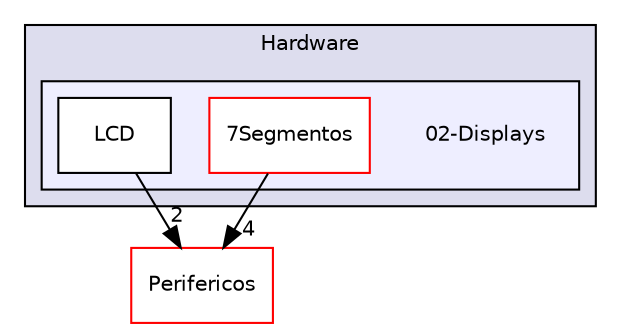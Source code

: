 digraph "E:/Agustin/Escritorio/MCUexpresso/KitLPC845-C++/src/Drivers/Hardware/02-Displays" {
  compound=true
  node [ fontsize="10", fontname="Helvetica"];
  edge [ labelfontsize="10", labelfontname="Helvetica"];
  subgraph clusterdir_20b8c9b61d64145e8c95b1ca5e812349 {
    graph [ bgcolor="#ddddee", pencolor="black", label="Hardware" fontname="Helvetica", fontsize="10", URL="dir_20b8c9b61d64145e8c95b1ca5e812349.html"]
  subgraph clusterdir_c4fcbf4036a59f61a759d54182057cf5 {
    graph [ bgcolor="#eeeeff", pencolor="black", label="" URL="dir_c4fcbf4036a59f61a759d54182057cf5.html"];
    dir_c4fcbf4036a59f61a759d54182057cf5 [shape=plaintext label="02-Displays"];
    dir_6f52b4b1ba388d7141328ee2524c9948 [shape=box label="7Segmentos" color="red" fillcolor="white" style="filled" URL="dir_6f52b4b1ba388d7141328ee2524c9948.html"];
    dir_2f449dc5e2866a9f79afd0ccbdd9edb5 [shape=box label="LCD" color="black" fillcolor="white" style="filled" URL="dir_2f449dc5e2866a9f79afd0ccbdd9edb5.html"];
  }
  }
  dir_fddceb55b13f36ba841fc9095bbfed65 [shape=box label="Perifericos" fillcolor="white" style="filled" color="red" URL="dir_fddceb55b13f36ba841fc9095bbfed65.html"];
  dir_6f52b4b1ba388d7141328ee2524c9948->dir_fddceb55b13f36ba841fc9095bbfed65 [headlabel="4", labeldistance=1.5 headhref="dir_000005_000016.html"];
  dir_2f449dc5e2866a9f79afd0ccbdd9edb5->dir_fddceb55b13f36ba841fc9095bbfed65 [headlabel="2", labeldistance=1.5 headhref="dir_000009_000016.html"];
}

